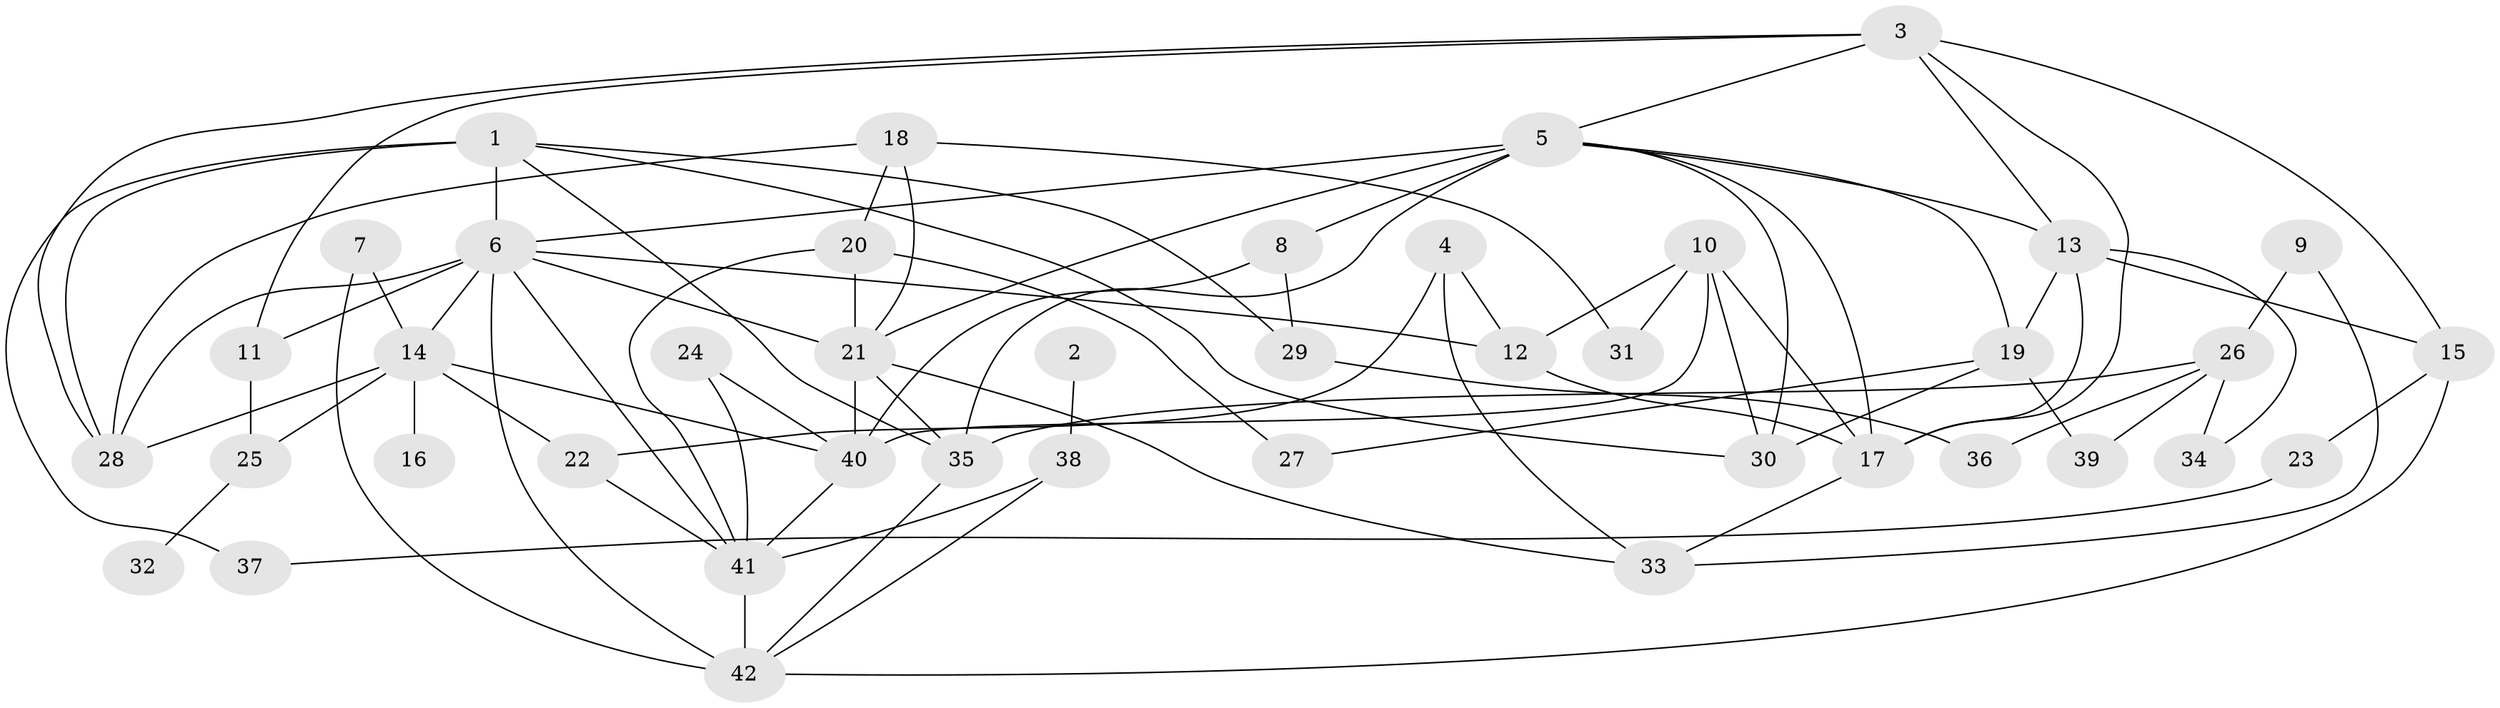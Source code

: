 // original degree distribution, {4: 0.0948905109489051, 9: 0.0072992700729927005, 6: 0.043795620437956206, 8: 0.0072992700729927005, 5: 0.06569343065693431, 3: 0.24087591240875914, 2: 0.29927007299270075, 7: 0.014598540145985401, 1: 0.22627737226277372}
// Generated by graph-tools (version 1.1) at 2025/36/03/04/25 23:36:05]
// undirected, 42 vertices, 84 edges
graph export_dot {
  node [color=gray90,style=filled];
  1;
  2;
  3;
  4;
  5;
  6;
  7;
  8;
  9;
  10;
  11;
  12;
  13;
  14;
  15;
  16;
  17;
  18;
  19;
  20;
  21;
  22;
  23;
  24;
  25;
  26;
  27;
  28;
  29;
  30;
  31;
  32;
  33;
  34;
  35;
  36;
  37;
  38;
  39;
  40;
  41;
  42;
  1 -- 6 [weight=2.0];
  1 -- 28 [weight=2.0];
  1 -- 29 [weight=1.0];
  1 -- 30 [weight=1.0];
  1 -- 35 [weight=1.0];
  1 -- 37 [weight=1.0];
  2 -- 38 [weight=1.0];
  3 -- 5 [weight=1.0];
  3 -- 11 [weight=1.0];
  3 -- 13 [weight=1.0];
  3 -- 15 [weight=1.0];
  3 -- 17 [weight=1.0];
  3 -- 28 [weight=1.0];
  4 -- 12 [weight=1.0];
  4 -- 22 [weight=1.0];
  4 -- 33 [weight=1.0];
  5 -- 6 [weight=2.0];
  5 -- 8 [weight=1.0];
  5 -- 13 [weight=1.0];
  5 -- 17 [weight=1.0];
  5 -- 19 [weight=1.0];
  5 -- 21 [weight=1.0];
  5 -- 30 [weight=1.0];
  5 -- 35 [weight=1.0];
  6 -- 11 [weight=1.0];
  6 -- 12 [weight=1.0];
  6 -- 14 [weight=1.0];
  6 -- 21 [weight=1.0];
  6 -- 28 [weight=2.0];
  6 -- 41 [weight=1.0];
  6 -- 42 [weight=2.0];
  7 -- 14 [weight=1.0];
  7 -- 42 [weight=1.0];
  8 -- 29 [weight=1.0];
  8 -- 40 [weight=1.0];
  9 -- 26 [weight=1.0];
  9 -- 33 [weight=1.0];
  10 -- 12 [weight=1.0];
  10 -- 17 [weight=1.0];
  10 -- 30 [weight=1.0];
  10 -- 31 [weight=1.0];
  10 -- 40 [weight=1.0];
  11 -- 25 [weight=1.0];
  12 -- 17 [weight=1.0];
  13 -- 15 [weight=1.0];
  13 -- 17 [weight=1.0];
  13 -- 19 [weight=2.0];
  13 -- 34 [weight=2.0];
  14 -- 16 [weight=1.0];
  14 -- 22 [weight=1.0];
  14 -- 25 [weight=1.0];
  14 -- 28 [weight=1.0];
  14 -- 40 [weight=1.0];
  15 -- 23 [weight=1.0];
  15 -- 42 [weight=1.0];
  17 -- 33 [weight=1.0];
  18 -- 20 [weight=1.0];
  18 -- 21 [weight=1.0];
  18 -- 28 [weight=1.0];
  18 -- 31 [weight=1.0];
  19 -- 27 [weight=1.0];
  19 -- 30 [weight=1.0];
  19 -- 39 [weight=1.0];
  20 -- 21 [weight=1.0];
  20 -- 27 [weight=1.0];
  20 -- 41 [weight=1.0];
  21 -- 33 [weight=1.0];
  21 -- 35 [weight=1.0];
  21 -- 40 [weight=1.0];
  22 -- 41 [weight=1.0];
  23 -- 37 [weight=1.0];
  24 -- 40 [weight=1.0];
  24 -- 41 [weight=1.0];
  25 -- 32 [weight=1.0];
  26 -- 34 [weight=1.0];
  26 -- 35 [weight=1.0];
  26 -- 36 [weight=1.0];
  26 -- 39 [weight=1.0];
  29 -- 36 [weight=1.0];
  35 -- 42 [weight=1.0];
  38 -- 41 [weight=1.0];
  38 -- 42 [weight=1.0];
  40 -- 41 [weight=1.0];
  41 -- 42 [weight=1.0];
}
